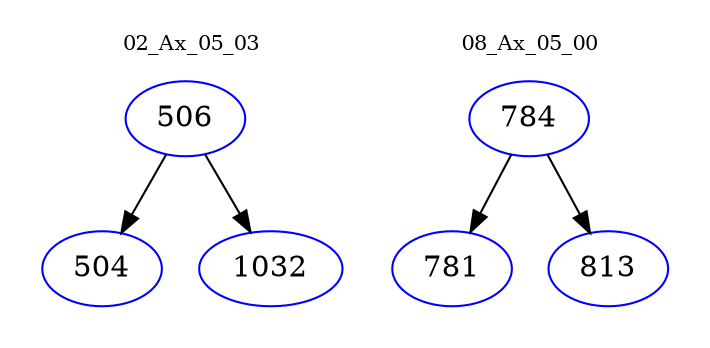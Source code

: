 digraph{
subgraph cluster_0 {
color = white
label = "02_Ax_05_03";
fontsize=10;
T0_506 [label="506", color="blue"]
T0_506 -> T0_504 [color="black"]
T0_504 [label="504", color="blue"]
T0_506 -> T0_1032 [color="black"]
T0_1032 [label="1032", color="blue"]
}
subgraph cluster_1 {
color = white
label = "08_Ax_05_00";
fontsize=10;
T1_784 [label="784", color="blue"]
T1_784 -> T1_781 [color="black"]
T1_781 [label="781", color="blue"]
T1_784 -> T1_813 [color="black"]
T1_813 [label="813", color="blue"]
}
}
